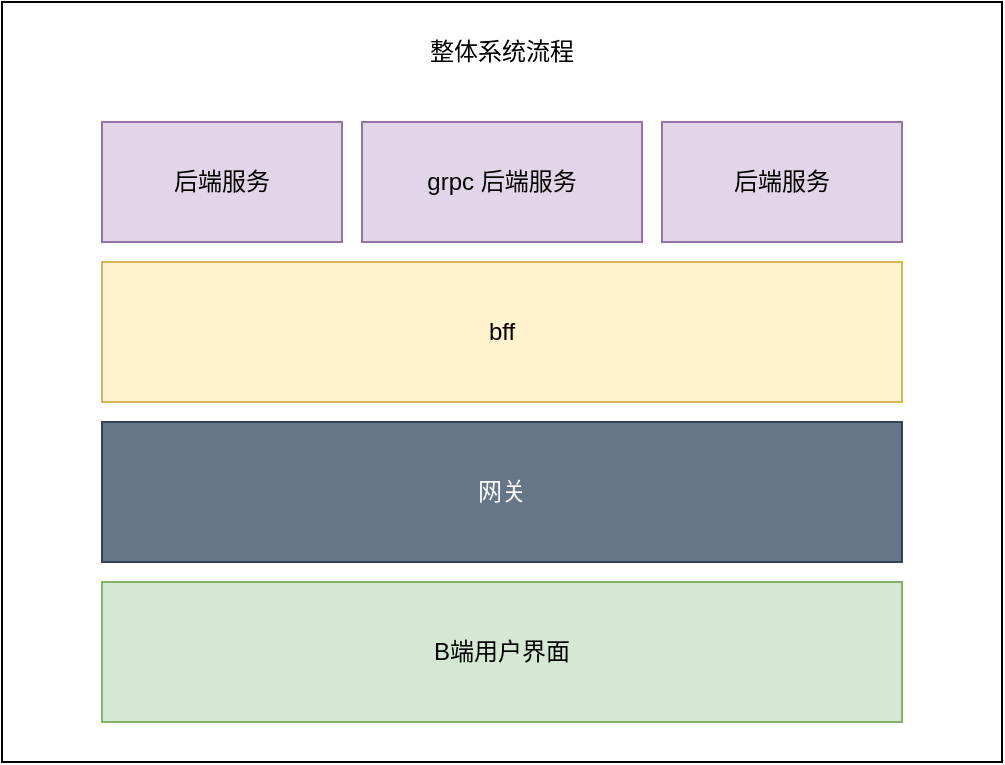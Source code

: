 <mxfile version="24.0.7" type="github">
  <diagram name="第 1 页" id="BqpvpoylmKLSbsP2TXtK">
    <mxGraphModel dx="1434" dy="786" grid="1" gridSize="10" guides="1" tooltips="1" connect="1" arrows="1" fold="1" page="1" pageScale="1" pageWidth="827" pageHeight="1169" math="0" shadow="0">
      <root>
        <mxCell id="0" />
        <mxCell id="1" parent="0" />
        <mxCell id="NzE-OAB-AFuEiR2g14n5-12" value="" style="group" vertex="1" connectable="0" parent="1">
          <mxGeometry x="110" y="140" width="500" height="380" as="geometry" />
        </mxCell>
        <mxCell id="NzE-OAB-AFuEiR2g14n5-7" value="" style="rounded=0;whiteSpace=wrap;html=1;" vertex="1" parent="NzE-OAB-AFuEiR2g14n5-12">
          <mxGeometry width="500" height="380" as="geometry" />
        </mxCell>
        <mxCell id="NzE-OAB-AFuEiR2g14n5-13" value="" style="group" vertex="1" connectable="0" parent="NzE-OAB-AFuEiR2g14n5-12">
          <mxGeometry x="50" y="10" width="400" height="350" as="geometry" />
        </mxCell>
        <mxCell id="NzE-OAB-AFuEiR2g14n5-8" value="" style="group" vertex="1" connectable="0" parent="NzE-OAB-AFuEiR2g14n5-13">
          <mxGeometry y="50" width="400" height="300" as="geometry" />
        </mxCell>
        <mxCell id="NzE-OAB-AFuEiR2g14n5-1" value="bff" style="rounded=0;whiteSpace=wrap;html=1;fillColor=#fff2cc;strokeColor=#d6b656;" vertex="1" parent="NzE-OAB-AFuEiR2g14n5-8">
          <mxGeometry y="70" width="400" height="70" as="geometry" />
        </mxCell>
        <mxCell id="NzE-OAB-AFuEiR2g14n5-2" value="B端用户界面" style="rounded=0;whiteSpace=wrap;html=1;fillColor=#d5e8d4;strokeColor=#82b366;" vertex="1" parent="NzE-OAB-AFuEiR2g14n5-8">
          <mxGeometry y="230" width="400" height="70" as="geometry" />
        </mxCell>
        <mxCell id="NzE-OAB-AFuEiR2g14n5-3" value="后端服务" style="rounded=0;whiteSpace=wrap;html=1;fillColor=#e1d5e7;strokeColor=#9673a6;" vertex="1" parent="NzE-OAB-AFuEiR2g14n5-8">
          <mxGeometry width="120" height="60" as="geometry" />
        </mxCell>
        <mxCell id="NzE-OAB-AFuEiR2g14n5-4" value="grpc 后端服务" style="rounded=0;whiteSpace=wrap;html=1;fillColor=#e1d5e7;strokeColor=#9673a6;" vertex="1" parent="NzE-OAB-AFuEiR2g14n5-8">
          <mxGeometry x="130" width="140" height="60" as="geometry" />
        </mxCell>
        <mxCell id="NzE-OAB-AFuEiR2g14n5-5" value="后端服务" style="rounded=0;whiteSpace=wrap;html=1;fillColor=#e1d5e7;strokeColor=#9673a6;" vertex="1" parent="NzE-OAB-AFuEiR2g14n5-8">
          <mxGeometry x="280" width="120" height="60" as="geometry" />
        </mxCell>
        <mxCell id="NzE-OAB-AFuEiR2g14n5-6" value="网关" style="rounded=0;whiteSpace=wrap;html=1;fillColor=#647687;strokeColor=#314354;fontColor=#ffffff;" vertex="1" parent="NzE-OAB-AFuEiR2g14n5-8">
          <mxGeometry y="150" width="400" height="70" as="geometry" />
        </mxCell>
        <mxCell id="NzE-OAB-AFuEiR2g14n5-11" value="整体系统流程" style="text;html=1;align=center;verticalAlign=middle;whiteSpace=wrap;rounded=0;" vertex="1" parent="NzE-OAB-AFuEiR2g14n5-13">
          <mxGeometry x="155" width="90" height="30" as="geometry" />
        </mxCell>
      </root>
    </mxGraphModel>
  </diagram>
</mxfile>
